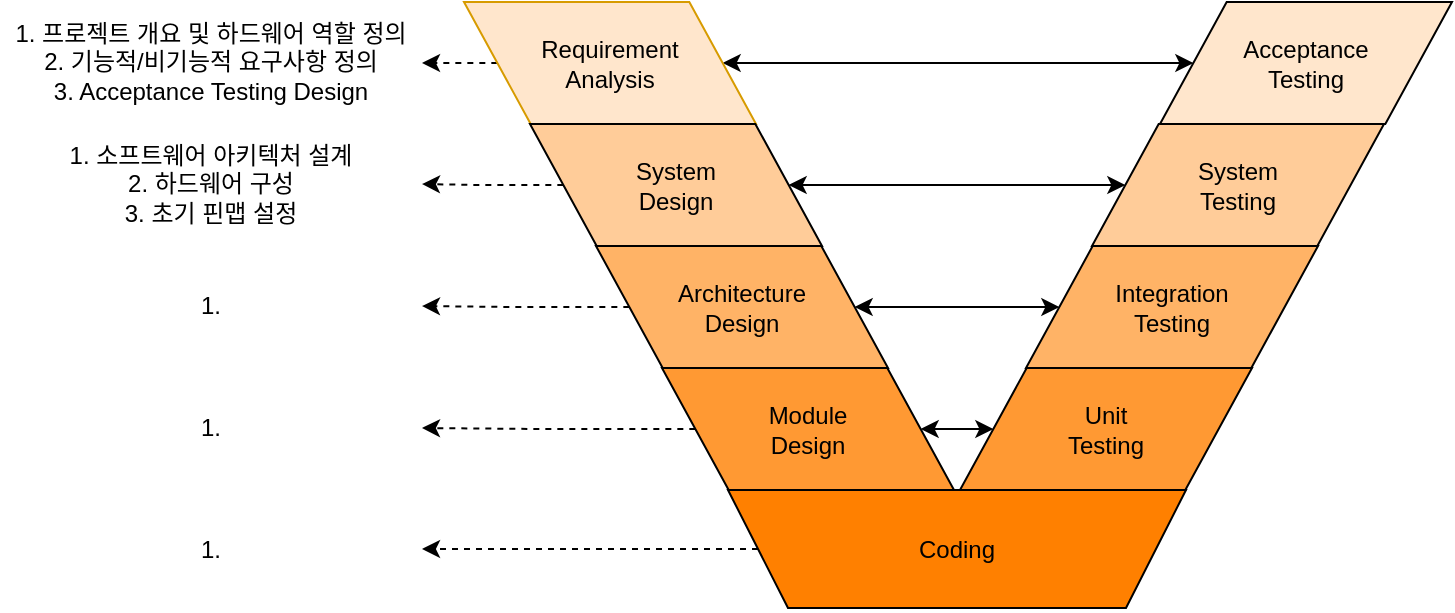 <mxfile version="28.2.1" pages="3">
  <diagram name="v모델" id="16ufaYBo_yKl-DiPfOr0">
    <mxGraphModel dx="1213" dy="730" grid="0" gridSize="10" guides="1" tooltips="1" connect="1" arrows="1" fold="1" page="0" pageScale="1" pageWidth="827" pageHeight="1169" math="0" shadow="0">
      <root>
        <mxCell id="0" />
        <mxCell id="1" parent="0" />
        <mxCell id="3Iya3jBoo4K0vWJCgkIX-1" style="edgeStyle=orthogonalEdgeStyle;rounded=0;orthogonalLoop=1;jettySize=auto;html=1;exitX=0;exitY=0.5;exitDx=0;exitDy=0;entryX=1;entryY=0.5;entryDx=0;entryDy=0;dashed=1;" parent="1" source="3Iya3jBoo4K0vWJCgkIX-3" target="3Iya3jBoo4K0vWJCgkIX-6" edge="1">
          <mxGeometry relative="1" as="geometry" />
        </mxCell>
        <mxCell id="3Iya3jBoo4K0vWJCgkIX-2" style="edgeStyle=orthogonalEdgeStyle;rounded=0;orthogonalLoop=1;jettySize=auto;html=1;exitX=1;exitY=0.5;exitDx=0;exitDy=0;entryX=0;entryY=0.5;entryDx=0;entryDy=0;startArrow=classic;startFill=1;" parent="1" source="3Iya3jBoo4K0vWJCgkIX-3" target="3Iya3jBoo4K0vWJCgkIX-18" edge="1">
          <mxGeometry relative="1" as="geometry" />
        </mxCell>
        <mxCell id="3Iya3jBoo4K0vWJCgkIX-3" value="Requirement&lt;br&gt;Analysis" style="shape=parallelogram;perimeter=parallelogramPerimeter;whiteSpace=wrap;html=1;fixedSize=1;flipH=1;size=33.333;fillColor=#FFE6CC;strokeColor=#d79b00;" parent="1" vertex="1">
          <mxGeometry x="619" y="243" width="146" height="61" as="geometry" />
        </mxCell>
        <mxCell id="3Iya3jBoo4K0vWJCgkIX-4" style="edgeStyle=orthogonalEdgeStyle;rounded=0;orthogonalLoop=1;jettySize=auto;html=1;entryX=1;entryY=0.5;entryDx=0;entryDy=0;exitX=0;exitY=0.5;exitDx=0;exitDy=0;dashed=1;" parent="1" source="3Iya3jBoo4K0vWJCgkIX-17" target="3Iya3jBoo4K0vWJCgkIX-5" edge="1">
          <mxGeometry relative="1" as="geometry">
            <mxPoint x="652" y="338" as="sourcePoint" />
          </mxGeometry>
        </mxCell>
        <mxCell id="3Iya3jBoo4K0vWJCgkIX-5" value="1. 소프트웨어 아키텍처 설계&lt;br&gt;2. 하드웨어 구성&lt;br&gt;3. 초기 핀맵 설정" style="text;html=1;align=center;verticalAlign=middle;whiteSpace=wrap;rounded=0;" parent="1" vertex="1">
          <mxGeometry x="387" y="303" width="211" height="62" as="geometry" />
        </mxCell>
        <mxCell id="3Iya3jBoo4K0vWJCgkIX-6" value="1. 프로젝트 개요 및 하드웨어 역할 정의&lt;br&gt;2. 기능적/비기능적 요구사항 정의&lt;div&gt;3. Acceptance Testing Design&lt;/div&gt;" style="text;html=1;align=center;verticalAlign=middle;whiteSpace=wrap;rounded=0;" parent="1" vertex="1">
          <mxGeometry x="387" y="242" width="211" height="62" as="geometry" />
        </mxCell>
        <mxCell id="3Iya3jBoo4K0vWJCgkIX-7" style="edgeStyle=orthogonalEdgeStyle;rounded=0;orthogonalLoop=1;jettySize=auto;html=1;exitX=0;exitY=0.5;exitDx=0;exitDy=0;entryX=1;entryY=0.5;entryDx=0;entryDy=0;dashed=1;" parent="1" source="3Iya3jBoo4K0vWJCgkIX-8" target="3Iya3jBoo4K0vWJCgkIX-23" edge="1">
          <mxGeometry relative="1" as="geometry" />
        </mxCell>
        <mxCell id="3Iya3jBoo4K0vWJCgkIX-8" value="Coding" style="shape=trapezoid;perimeter=trapezoidPerimeter;whiteSpace=wrap;html=1;fixedSize=1;flipV=1;size=30;fillColor=#FF8000;" parent="1" vertex="1">
          <mxGeometry x="751" y="487" width="229" height="59" as="geometry" />
        </mxCell>
        <mxCell id="3Iya3jBoo4K0vWJCgkIX-9" value="Unit&lt;br&gt;Testing" style="shape=parallelogram;perimeter=parallelogramPerimeter;whiteSpace=wrap;html=1;fixedSize=1;flipH=1;size=33.333;flipV=1;fillColor=#FF9933;" parent="1" vertex="1">
          <mxGeometry x="867" y="426" width="146" height="61" as="geometry" />
        </mxCell>
        <mxCell id="3Iya3jBoo4K0vWJCgkIX-10" style="edgeStyle=orthogonalEdgeStyle;rounded=0;orthogonalLoop=1;jettySize=auto;html=1;exitX=1;exitY=0.5;exitDx=0;exitDy=0;entryX=0;entryY=0.5;entryDx=0;entryDy=0;startArrow=classic;startFill=1;" parent="1" source="3Iya3jBoo4K0vWJCgkIX-12" target="3Iya3jBoo4K0vWJCgkIX-9" edge="1">
          <mxGeometry relative="1" as="geometry" />
        </mxCell>
        <mxCell id="3Iya3jBoo4K0vWJCgkIX-11" style="edgeStyle=orthogonalEdgeStyle;rounded=0;orthogonalLoop=1;jettySize=auto;html=1;exitX=0;exitY=0.5;exitDx=0;exitDy=0;entryX=1;entryY=0.5;entryDx=0;entryDy=0;dashed=1;" parent="1" source="3Iya3jBoo4K0vWJCgkIX-12" target="3Iya3jBoo4K0vWJCgkIX-22" edge="1">
          <mxGeometry relative="1" as="geometry" />
        </mxCell>
        <mxCell id="3Iya3jBoo4K0vWJCgkIX-12" value="Module&lt;br&gt;Design" style="shape=parallelogram;perimeter=parallelogramPerimeter;whiteSpace=wrap;html=1;fixedSize=1;flipH=1;size=33.333;fillColor=#FF9933;" parent="1" vertex="1">
          <mxGeometry x="718" y="426" width="146" height="61" as="geometry" />
        </mxCell>
        <mxCell id="3Iya3jBoo4K0vWJCgkIX-13" style="edgeStyle=orthogonalEdgeStyle;rounded=0;orthogonalLoop=1;jettySize=auto;html=1;exitX=1;exitY=0.5;exitDx=0;exitDy=0;entryX=0;entryY=0.5;entryDx=0;entryDy=0;startArrow=classic;startFill=1;" parent="1" source="3Iya3jBoo4K0vWJCgkIX-15" target="3Iya3jBoo4K0vWJCgkIX-20" edge="1">
          <mxGeometry relative="1" as="geometry" />
        </mxCell>
        <mxCell id="3Iya3jBoo4K0vWJCgkIX-14" style="edgeStyle=orthogonalEdgeStyle;rounded=0;orthogonalLoop=1;jettySize=auto;html=1;exitX=0;exitY=0.5;exitDx=0;exitDy=0;entryX=1;entryY=0.5;entryDx=0;entryDy=0;dashed=1;" parent="1" source="3Iya3jBoo4K0vWJCgkIX-15" target="3Iya3jBoo4K0vWJCgkIX-21" edge="1">
          <mxGeometry relative="1" as="geometry" />
        </mxCell>
        <mxCell id="3Iya3jBoo4K0vWJCgkIX-15" value="Architecture&lt;br&gt;Design" style="shape=parallelogram;perimeter=parallelogramPerimeter;whiteSpace=wrap;html=1;fixedSize=1;flipH=1;size=33.333;fillColor=#FFB366;" parent="1" vertex="1">
          <mxGeometry x="685" y="365" width="146" height="61" as="geometry" />
        </mxCell>
        <mxCell id="3Iya3jBoo4K0vWJCgkIX-16" style="edgeStyle=orthogonalEdgeStyle;rounded=0;orthogonalLoop=1;jettySize=auto;html=1;exitX=1;exitY=0.5;exitDx=0;exitDy=0;entryX=0;entryY=0.5;entryDx=0;entryDy=0;startArrow=classic;startFill=1;" parent="1" source="3Iya3jBoo4K0vWJCgkIX-17" target="3Iya3jBoo4K0vWJCgkIX-19" edge="1">
          <mxGeometry relative="1" as="geometry" />
        </mxCell>
        <mxCell id="3Iya3jBoo4K0vWJCgkIX-17" value="System&lt;br&gt;Design" style="shape=parallelogram;perimeter=parallelogramPerimeter;whiteSpace=wrap;html=1;fixedSize=1;flipH=1;size=33.333;fillColor=#FFCC99;" parent="1" vertex="1">
          <mxGeometry x="652" y="304" width="146" height="61" as="geometry" />
        </mxCell>
        <mxCell id="3Iya3jBoo4K0vWJCgkIX-18" value="Acceptance&lt;br&gt;Testing" style="shape=parallelogram;perimeter=parallelogramPerimeter;whiteSpace=wrap;html=1;fixedSize=1;flipH=1;size=33.333;flipV=1;fillColor=#FFE6CC;" parent="1" vertex="1">
          <mxGeometry x="967" y="243" width="146" height="61" as="geometry" />
        </mxCell>
        <mxCell id="3Iya3jBoo4K0vWJCgkIX-19" value="System&lt;br&gt;Testing" style="shape=parallelogram;perimeter=parallelogramPerimeter;whiteSpace=wrap;html=1;fixedSize=1;flipH=1;size=33.333;flipV=1;fillColor=#FFCC99;" parent="1" vertex="1">
          <mxGeometry x="933" y="304" width="146" height="61" as="geometry" />
        </mxCell>
        <mxCell id="3Iya3jBoo4K0vWJCgkIX-20" value="Integration&lt;br&gt;Testing" style="shape=parallelogram;perimeter=parallelogramPerimeter;whiteSpace=wrap;html=1;fixedSize=1;flipH=1;size=33.333;flipV=1;fillColor=#FFB366;" parent="1" vertex="1">
          <mxGeometry x="900" y="365" width="146" height="61" as="geometry" />
        </mxCell>
        <mxCell id="3Iya3jBoo4K0vWJCgkIX-21" value="1." style="text;html=1;align=center;verticalAlign=middle;whiteSpace=wrap;rounded=0;" parent="1" vertex="1">
          <mxGeometry x="387" y="364" width="211" height="62" as="geometry" />
        </mxCell>
        <mxCell id="3Iya3jBoo4K0vWJCgkIX-22" value="1." style="text;html=1;align=center;verticalAlign=middle;whiteSpace=wrap;rounded=0;" parent="1" vertex="1">
          <mxGeometry x="387" y="425" width="211" height="62" as="geometry" />
        </mxCell>
        <mxCell id="3Iya3jBoo4K0vWJCgkIX-23" value="1." style="text;html=1;align=center;verticalAlign=middle;whiteSpace=wrap;rounded=0;" parent="1" vertex="1">
          <mxGeometry x="387" y="485.5" width="211" height="62" as="geometry" />
        </mxCell>
      </root>
    </mxGraphModel>
  </diagram>
  <diagram id="NSudRIAXjo_OFwlJKpMy" name="sw아키텍처 / hw구성도 / sw계층구조">
    <mxGraphModel dx="2211" dy="1008" grid="0" gridSize="10" guides="1" tooltips="1" connect="1" arrows="1" fold="1" page="0" pageScale="1" pageWidth="827" pageHeight="1169" math="0" shadow="0">
      <root>
        <mxCell id="0" />
        <mxCell id="1" parent="0" />
        <mxCell id="_LuwhrSKU5VuFQVMcmnM-10" value="" style="rounded=0;whiteSpace=wrap;html=1;" parent="1" vertex="1">
          <mxGeometry x="94" y="21.75" width="178" height="83" as="geometry" />
        </mxCell>
        <mxCell id="_LuwhrSKU5VuFQVMcmnM-8" value="" style="rounded=0;whiteSpace=wrap;html=1;" parent="1" vertex="1">
          <mxGeometry x="2" y="-359" width="269" height="371" as="geometry" />
        </mxCell>
        <mxCell id="_LuwhrSKU5VuFQVMcmnM-1" value="" style="rounded=0;whiteSpace=wrap;html=1;" parent="1" vertex="1">
          <mxGeometry x="-331" y="-359" width="324" height="464" as="geometry" />
        </mxCell>
        <mxCell id="_LuwhrSKU5VuFQVMcmnM-2" value="S32K144" style="text;html=1;align=center;verticalAlign=middle;whiteSpace=wrap;rounded=0;" parent="1" vertex="1">
          <mxGeometry x="-331" y="-359" width="60" height="30" as="geometry" />
        </mxCell>
        <mxCell id="_LuwhrSKU5VuFQVMcmnM-31" style="edgeStyle=orthogonalEdgeStyle;rounded=0;orthogonalLoop=1;jettySize=auto;html=1;exitX=1;exitY=0.5;exitDx=0;exitDy=0;" parent="1" source="_LuwhrSKU5VuFQVMcmnM-3" target="_LuwhrSKU5VuFQVMcmnM-27" edge="1">
          <mxGeometry relative="1" as="geometry" />
        </mxCell>
        <mxCell id="ZG7b-ssN1x3RsO-3ipbD-1" style="edgeStyle=orthogonalEdgeStyle;rounded=0;orthogonalLoop=1;jettySize=auto;html=1;exitX=1;exitY=0.5;exitDx=0;exitDy=0;entryX=0;entryY=0.25;entryDx=0;entryDy=0;" edge="1" parent="1" source="_LuwhrSKU5VuFQVMcmnM-3" target="_LuwhrSKU5VuFQVMcmnM-26">
          <mxGeometry relative="1" as="geometry">
            <Array as="points">
              <mxPoint x="-20" y="-310" />
              <mxPoint x="-20" y="-179" />
            </Array>
          </mxGeometry>
        </mxCell>
        <mxCell id="_LuwhrSKU5VuFQVMcmnM-3" value="GPIO Input" style="rounded=0;whiteSpace=wrap;html=1;" parent="1" vertex="1">
          <mxGeometry x="-110" y="-324" width="69" height="28" as="geometry" />
        </mxCell>
        <mxCell id="_LuwhrSKU5VuFQVMcmnM-32" style="edgeStyle=orthogonalEdgeStyle;rounded=0;orthogonalLoop=1;jettySize=auto;html=1;exitX=1;exitY=0.5;exitDx=0;exitDy=0;entryX=0;entryY=0.5;entryDx=0;entryDy=0;" parent="1" source="_LuwhrSKU5VuFQVMcmnM-4" target="_LuwhrSKU5VuFQVMcmnM-21" edge="1">
          <mxGeometry relative="1" as="geometry" />
        </mxCell>
        <mxCell id="_LuwhrSKU5VuFQVMcmnM-4" value="ADC" style="rounded=0;whiteSpace=wrap;html=1;" parent="1" vertex="1">
          <mxGeometry x="-110" y="-279" width="69" height="28" as="geometry" />
        </mxCell>
        <mxCell id="_LuwhrSKU5VuFQVMcmnM-42" style="edgeStyle=orthogonalEdgeStyle;rounded=0;orthogonalLoop=1;jettySize=auto;html=1;exitX=1;exitY=0.5;exitDx=0;exitDy=0;entryX=0;entryY=0.5;entryDx=0;entryDy=0;" parent="1" source="_LuwhrSKU5VuFQVMcmnM-5" target="_LuwhrSKU5VuFQVMcmnM-41" edge="1">
          <mxGeometry relative="1" as="geometry" />
        </mxCell>
        <mxCell id="ZG7b-ssN1x3RsO-3ipbD-6" style="edgeStyle=orthogonalEdgeStyle;rounded=0;orthogonalLoop=1;jettySize=auto;html=1;exitX=1;exitY=0.5;exitDx=0;exitDy=0;entryX=0;entryY=0.5;entryDx=0;entryDy=0;" edge="1" parent="1" source="_LuwhrSKU5VuFQVMcmnM-5" target="ZG7b-ssN1x3RsO-3ipbD-5">
          <mxGeometry relative="1" as="geometry" />
        </mxCell>
        <mxCell id="_LuwhrSKU5VuFQVMcmnM-5" value="FTM" style="rounded=0;whiteSpace=wrap;html=1;" parent="1" vertex="1">
          <mxGeometry x="-217" y="-30.25" width="69" height="28" as="geometry" />
        </mxCell>
        <mxCell id="YoGYRoHf_weOqqP7XCzC-1" style="edgeStyle=orthogonalEdgeStyle;rounded=0;orthogonalLoop=1;jettySize=auto;html=1;exitX=1;exitY=0.5;exitDx=0;exitDy=0;entryX=0;entryY=0.5;entryDx=0;entryDy=0;" parent="1" source="_LuwhrSKU5VuFQVMcmnM-6" target="_LuwhrSKU5VuFQVMcmnM-25" edge="1">
          <mxGeometry relative="1" as="geometry" />
        </mxCell>
        <mxCell id="_LuwhrSKU5VuFQVMcmnM-6" value="LPI2C" style="rounded=0;whiteSpace=wrap;html=1;" parent="1" vertex="1">
          <mxGeometry x="-110" y="-233" width="69" height="28" as="geometry" />
        </mxCell>
        <mxCell id="_LuwhrSKU5VuFQVMcmnM-35" style="edgeStyle=orthogonalEdgeStyle;rounded=0;orthogonalLoop=1;jettySize=auto;html=1;exitX=1;exitY=0.5;exitDx=0;exitDy=0;entryX=0;entryY=0.5;entryDx=0;entryDy=0;startArrow=classic;startFill=1;" parent="1" source="_LuwhrSKU5VuFQVMcmnM-7" target="_LuwhrSKU5VuFQVMcmnM-34" edge="1">
          <mxGeometry relative="1" as="geometry" />
        </mxCell>
        <mxCell id="_LuwhrSKU5VuFQVMcmnM-7" value="FlexCAN" style="rounded=0;whiteSpace=wrap;html=1;" parent="1" vertex="1">
          <mxGeometry x="-110" y="28.75" width="69" height="28" as="geometry" />
        </mxCell>
        <mxCell id="_LuwhrSKU5VuFQVMcmnM-9" value="Sensor &amp;amp; Actuator" style="text;html=1;align=center;verticalAlign=middle;whiteSpace=wrap;rounded=0;" parent="1" vertex="1">
          <mxGeometry x="170" y="-359" width="101" height="30" as="geometry" />
        </mxCell>
        <mxCell id="_LuwhrSKU5VuFQVMcmnM-11" value="Central &lt;br&gt;Control (PC)" style="text;html=1;align=center;verticalAlign=middle;whiteSpace=wrap;rounded=0;" parent="1" vertex="1">
          <mxGeometry x="199" y="22.75" width="72" height="30" as="geometry" />
        </mxCell>
        <mxCell id="_LuwhrSKU5VuFQVMcmnM-12" value="LPUART" style="rounded=0;whiteSpace=wrap;html=1;" parent="1" vertex="1">
          <mxGeometry x="-110" y="66.75" width="69" height="28" as="geometry" />
        </mxCell>
        <mxCell id="_LuwhrSKU5VuFQVMcmnM-14" value="LED" style="rounded=0;whiteSpace=wrap;html=1;" parent="1" vertex="1">
          <mxGeometry x="103" y="-138.25" width="69" height="28" as="geometry" />
        </mxCell>
        <mxCell id="_LuwhrSKU5VuFQVMcmnM-15" value="FND" style="rounded=0;whiteSpace=wrap;html=1;" parent="1" vertex="1">
          <mxGeometry x="103" y="-74.25" width="69" height="28" as="geometry" />
        </mxCell>
        <mxCell id="_LuwhrSKU5VuFQVMcmnM-16" value="DC Motor" style="rounded=0;whiteSpace=wrap;html=1;" parent="1" vertex="1">
          <mxGeometry x="103" y="-106.25" width="69" height="28" as="geometry" />
        </mxCell>
        <mxCell id="_LuwhrSKU5VuFQVMcmnM-17" value="Relay" style="rounded=0;whiteSpace=wrap;html=1;" parent="1" vertex="1">
          <mxGeometry x="175" y="-138.25" width="69" height="28" as="geometry" />
        </mxCell>
        <mxCell id="_LuwhrSKU5VuFQVMcmnM-18" value="Step Motor" style="rounded=0;whiteSpace=wrap;html=1;" parent="1" vertex="1">
          <mxGeometry x="31" y="-106.25" width="69" height="28" as="geometry" />
        </mxCell>
        <mxCell id="_LuwhrSKU5VuFQVMcmnM-19" value="Buzzer" style="rounded=0;whiteSpace=wrap;html=1;" parent="1" vertex="1">
          <mxGeometry x="31" y="-74.25" width="69" height="28" as="geometry" />
        </mxCell>
        <mxCell id="_LuwhrSKU5VuFQVMcmnM-20" value="Piezo" style="rounded=0;whiteSpace=wrap;html=1;" parent="1" vertex="1">
          <mxGeometry x="175" y="-106.25" width="69" height="28" as="geometry" />
        </mxCell>
        <mxCell id="_LuwhrSKU5VuFQVMcmnM-21" value="CDS" style="rounded=0;whiteSpace=wrap;html=1;" parent="1" vertex="1">
          <mxGeometry x="31" y="-279" width="69" height="28" as="geometry" />
        </mxCell>
        <mxCell id="_LuwhrSKU5VuFQVMcmnM-22" value="VR" style="rounded=0;whiteSpace=wrap;html=1;" parent="1" vertex="1">
          <mxGeometry x="103" y="-279" width="69" height="28" as="geometry" />
        </mxCell>
        <mxCell id="_LuwhrSKU5VuFQVMcmnM-23" value="uWave Echo" style="rounded=0;whiteSpace=wrap;html=1;" parent="1" vertex="1">
          <mxGeometry x="103" y="-324" width="69" height="28" as="geometry" />
        </mxCell>
        <mxCell id="_LuwhrSKU5VuFQVMcmnM-24" value="Servo" style="rounded=0;whiteSpace=wrap;html=1;" parent="1" vertex="1">
          <mxGeometry x="103" y="-30.25" width="69" height="28" as="geometry" />
        </mxCell>
        <mxCell id="_LuwhrSKU5VuFQVMcmnM-25" value="OLED" style="rounded=0;whiteSpace=wrap;html=1;" parent="1" vertex="1">
          <mxGeometry x="31" y="-233" width="69" height="28" as="geometry" />
        </mxCell>
        <mxCell id="_LuwhrSKU5VuFQVMcmnM-26" value="Temp/Humi" style="rounded=0;whiteSpace=wrap;html=1;" parent="1" vertex="1">
          <mxGeometry x="31" y="-186.25" width="69" height="28" as="geometry" />
        </mxCell>
        <mxCell id="_LuwhrSKU5VuFQVMcmnM-27" value="Button" style="rounded=0;whiteSpace=wrap;html=1;" parent="1" vertex="1">
          <mxGeometry x="31" y="-324" width="69" height="28" as="geometry" />
        </mxCell>
        <mxCell id="_LuwhrSKU5VuFQVMcmnM-49" style="edgeStyle=orthogonalEdgeStyle;rounded=0;orthogonalLoop=1;jettySize=auto;html=1;entryX=0;entryY=0.5;entryDx=0;entryDy=0;" parent="1" source="_LuwhrSKU5VuFQVMcmnM-28" target="_LuwhrSKU5VuFQVMcmnM-18" edge="1">
          <mxGeometry relative="1" as="geometry" />
        </mxCell>
        <mxCell id="YoGYRoHf_weOqqP7XCzC-2" style="edgeStyle=orthogonalEdgeStyle;rounded=0;orthogonalLoop=1;jettySize=auto;html=1;exitX=1;exitY=0.5;exitDx=0;exitDy=0;entryX=0;entryY=0.75;entryDx=0;entryDy=0;" parent="1" source="_LuwhrSKU5VuFQVMcmnM-28" target="_LuwhrSKU5VuFQVMcmnM-26" edge="1">
          <mxGeometry relative="1" as="geometry">
            <Array as="points">
              <mxPoint x="-20" y="-92" />
              <mxPoint x="-20" y="-165" />
            </Array>
          </mxGeometry>
        </mxCell>
        <mxCell id="_LuwhrSKU5VuFQVMcmnM-28" value="GPIO Output" style="rounded=0;whiteSpace=wrap;html=1;" parent="1" vertex="1">
          <mxGeometry x="-110" y="-106.25" width="69" height="28" as="geometry" />
        </mxCell>
        <mxCell id="_LuwhrSKU5VuFQVMcmnM-30" style="edgeStyle=orthogonalEdgeStyle;rounded=0;orthogonalLoop=1;jettySize=auto;html=1;exitX=1;exitY=0.5;exitDx=0;exitDy=0;entryX=0;entryY=0.5;entryDx=0;entryDy=0;" parent="1" source="_LuwhrSKU5VuFQVMcmnM-29" target="_LuwhrSKU5VuFQVMcmnM-3" edge="1">
          <mxGeometry relative="1" as="geometry" />
        </mxCell>
        <mxCell id="_LuwhrSKU5VuFQVMcmnM-29" value="PORT" style="rounded=0;whiteSpace=wrap;html=1;" parent="1" vertex="1">
          <mxGeometry x="-217" y="-324" width="69" height="28" as="geometry" />
        </mxCell>
        <mxCell id="_LuwhrSKU5VuFQVMcmnM-34" value="CAN Transceiver" style="rounded=0;whiteSpace=wrap;html=1;" parent="1" vertex="1">
          <mxGeometry x="2" y="28.75" width="69" height="28" as="geometry" />
        </mxCell>
        <mxCell id="_LuwhrSKU5VuFQVMcmnM-36" value="Serial Monitor" style="rounded=0;whiteSpace=wrap;html=1;" parent="1" vertex="1">
          <mxGeometry x="116" y="66.75" width="69" height="28" as="geometry" />
        </mxCell>
        <mxCell id="_LuwhrSKU5VuFQVMcmnM-37" style="edgeStyle=orthogonalEdgeStyle;rounded=0;orthogonalLoop=1;jettySize=auto;html=1;exitX=1;exitY=0.5;exitDx=0;exitDy=0;entryX=0;entryY=0.5;entryDx=0;entryDy=0;startArrow=classic;startFill=1;" parent="1" source="_LuwhrSKU5VuFQVMcmnM-12" target="_LuwhrSKU5VuFQVMcmnM-36" edge="1">
          <mxGeometry relative="1" as="geometry">
            <mxPoint x="27" y="117.75" as="sourcePoint" />
            <mxPoint x="94" y="117.75" as="targetPoint" />
          </mxGeometry>
        </mxCell>
        <mxCell id="_LuwhrSKU5VuFQVMcmnM-38" value="RGB LED" style="rounded=0;whiteSpace=wrap;html=1;" parent="1" vertex="1">
          <mxGeometry x="31" y="-138.25" width="69" height="28" as="geometry" />
        </mxCell>
        <mxCell id="_LuwhrSKU5VuFQVMcmnM-40" value="LED 8" style="rounded=0;whiteSpace=wrap;html=1;" parent="1" vertex="1">
          <mxGeometry x="31" y="-30.25" width="69" height="28" as="geometry" />
        </mxCell>
        <mxCell id="_LuwhrSKU5VuFQVMcmnM-43" style="edgeStyle=orthogonalEdgeStyle;rounded=0;orthogonalLoop=1;jettySize=auto;html=1;exitX=1;exitY=0.5;exitDx=0;exitDy=0;entryX=0;entryY=0.5;entryDx=0;entryDy=0;" parent="1" source="_LuwhrSKU5VuFQVMcmnM-41" target="_LuwhrSKU5VuFQVMcmnM-40" edge="1">
          <mxGeometry relative="1" as="geometry" />
        </mxCell>
        <mxCell id="_LuwhrSKU5VuFQVMcmnM-41" value="PWM" style="rounded=0;whiteSpace=wrap;html=1;" parent="1" vertex="1">
          <mxGeometry x="-110" y="-30.25" width="69" height="28" as="geometry" />
        </mxCell>
        <mxCell id="_LuwhrSKU5VuFQVMcmnM-44" value="CAN SW" style="rounded=0;whiteSpace=wrap;html=1;" parent="1" vertex="1">
          <mxGeometry x="116" y="28.75" width="69" height="28" as="geometry" />
        </mxCell>
        <mxCell id="_LuwhrSKU5VuFQVMcmnM-47" style="edgeStyle=orthogonalEdgeStyle;rounded=0;orthogonalLoop=1;jettySize=auto;html=1;exitX=1;exitY=0.5;exitDx=0;exitDy=0;entryX=0;entryY=0.5;entryDx=0;entryDy=0;startArrow=classic;startFill=1;" parent="1" source="_LuwhrSKU5VuFQVMcmnM-34" target="_LuwhrSKU5VuFQVMcmnM-44" edge="1">
          <mxGeometry relative="1" as="geometry">
            <mxPoint x="140" y="120.75" as="sourcePoint" />
            <mxPoint x="207" y="120.75" as="targetPoint" />
          </mxGeometry>
        </mxCell>
        <mxCell id="_LuwhrSKU5VuFQVMcmnM-50" value="CANTask" style="rounded=0;whiteSpace=wrap;html=1;" parent="1" vertex="1">
          <mxGeometry x="-182" y="-167" width="69" height="28" as="geometry" />
        </mxCell>
        <mxCell id="_LuwhrSKU5VuFQVMcmnM-52" style="edgeStyle=orthogonalEdgeStyle;rounded=0;orthogonalLoop=1;jettySize=auto;html=1;exitX=1;exitY=0.5;exitDx=0;exitDy=0;entryX=0;entryY=0.5;entryDx=0;entryDy=0;" parent="1" source="_LuwhrSKU5VuFQVMcmnM-51" target="_LuwhrSKU5VuFQVMcmnM-50" edge="1">
          <mxGeometry relative="1" as="geometry" />
        </mxCell>
        <mxCell id="_LuwhrSKU5VuFQVMcmnM-51" value="LPIT" style="rounded=0;whiteSpace=wrap;html=1;" parent="1" vertex="1">
          <mxGeometry x="-289" y="-167" width="69" height="28" as="geometry" />
        </mxCell>
        <mxCell id="k-0J625jpax5iTcWlHvc-1" value="Main_Control_Task&lt;br&gt;&lt;br&gt;&lt;div style=&quot;text-align: left;&quot;&gt;&lt;span style=&quot;background-color: transparent; color: light-dark(rgb(0, 0, 0), rgb(255, 255, 255));&quot;&gt;- 현재 시스템 모드(모니터링, 수동, 보안) 관리&lt;/span&gt;&lt;/div&gt;&lt;div style=&quot;text-align: left;&quot;&gt;- Command/Sensor 데이터 분석 후 액추에이터 제어 로직 수행&lt;/div&gt;&lt;div style=&quot;text-align: left;&quot;&gt;- 화면에 표시할 데이터 생성&lt;/div&gt;" style="rounded=0;whiteSpace=wrap;html=1;fillColor=#d5e8d4;strokeColor=#82b366;" parent="1" vertex="1">
          <mxGeometry x="-1046" y="-158.25" width="501" height="99" as="geometry" />
        </mxCell>
        <mxCell id="k-0J625jpax5iTcWlHvc-63" style="edgeStyle=orthogonalEdgeStyle;rounded=0;orthogonalLoop=1;jettySize=auto;html=1;exitX=0.5;exitY=1;exitDx=0;exitDy=0;entryX=0.25;entryY=0;entryDx=0;entryDy=0;" parent="1" source="k-0J625jpax5iTcWlHvc-3" target="k-0J625jpax5iTcWlHvc-13" edge="1">
          <mxGeometry relative="1" as="geometry" />
        </mxCell>
        <mxCell id="k-0J625jpax5iTcWlHvc-3" value="Button_Input_Task&lt;br&gt;(Interrupt)" style="rounded=0;whiteSpace=wrap;html=1;fillColor=#dae8fc;strokeColor=#6c8ebf;" parent="1" vertex="1">
          <mxGeometry x="-1046" y="-286.75" width="115" height="54" as="geometry" />
        </mxCell>
        <mxCell id="k-0J625jpax5iTcWlHvc-4" value="Security_Event_Task&lt;br&gt;(Interrupt)" style="rounded=0;whiteSpace=wrap;html=1;fillColor=#dae8fc;strokeColor=#6c8ebf;" parent="1" vertex="1">
          <mxGeometry x="-802" y="-286.75" width="116" height="54.5" as="geometry" />
        </mxCell>
        <mxCell id="k-0J625jpax5iTcWlHvc-60" style="edgeStyle=orthogonalEdgeStyle;rounded=0;orthogonalLoop=1;jettySize=auto;html=1;exitX=0.5;exitY=0;exitDx=0;exitDy=0;entryX=0.5;entryY=1;entryDx=0;entryDy=0;startArrow=classic;startFill=1;endArrow=none;endFill=0;" parent="1" source="k-0J625jpax5iTcWlHvc-5" target="k-0J625jpax5iTcWlHvc-14" edge="1">
          <mxGeometry relative="1" as="geometry" />
        </mxCell>
        <mxCell id="k-0J625jpax5iTcWlHvc-5" value="CAN_Comm_Task&lt;br&gt;(500ms, Interrupt)" style="rounded=0;whiteSpace=wrap;html=1;fillColor=#dae8fc;strokeColor=#6c8ebf;" parent="1" vertex="1">
          <mxGeometry x="-922" y="-286.25" width="112" height="54" as="geometry" />
        </mxCell>
        <mxCell id="k-0J625jpax5iTcWlHvc-67" style="edgeStyle=orthogonalEdgeStyle;rounded=0;orthogonalLoop=1;jettySize=auto;html=1;exitX=0.5;exitY=1;exitDx=0;exitDy=0;entryX=0.5;entryY=0;entryDx=0;entryDy=0;" parent="1" source="k-0J625jpax5iTcWlHvc-6" target="k-0J625jpax5iTcWlHvc-12" edge="1">
          <mxGeometry relative="1" as="geometry" />
        </mxCell>
        <mxCell id="k-0J625jpax5iTcWlHvc-6" value="Sensor_Task&lt;br&gt;(1s, LPIT Trigger)" style="rounded=0;whiteSpace=wrap;html=1;fillColor=#dae8fc;strokeColor=#6c8ebf;" parent="1" vertex="1">
          <mxGeometry x="-676" y="-286.75" width="131.5" height="54.5" as="geometry" />
        </mxCell>
        <mxCell id="k-0J625jpax5iTcWlHvc-7" value="Display_Task&lt;br&gt;(FND, OLED 화면 업데이트)" style="rounded=0;whiteSpace=wrap;html=1;fillColor=#f8cecc;strokeColor=#b85450;" parent="1" vertex="1">
          <mxGeometry x="-1046" y="22.25" width="231" height="35" as="geometry" />
        </mxCell>
        <mxCell id="k-0J625jpax5iTcWlHvc-8" value="Actuator" style="rounded=0;whiteSpace=wrap;html=1;fillColor=#f8cecc;strokeColor=#b85450;" parent="1" vertex="1">
          <mxGeometry x="-696.75" y="22.25" width="79.5" height="35" as="geometry" />
        </mxCell>
        <mxCell id="k-0J625jpax5iTcWlHvc-11" style="edgeStyle=orthogonalEdgeStyle;rounded=0;orthogonalLoop=1;jettySize=auto;html=1;exitX=0.5;exitY=1;exitDx=0;exitDy=0;entryX=0.5;entryY=0;entryDx=0;entryDy=0;" parent="1" source="k-0J625jpax5iTcWlHvc-9" target="k-0J625jpax5iTcWlHvc-8" edge="1">
          <mxGeometry relative="1" as="geometry" />
        </mxCell>
        <mxCell id="k-0J625jpax5iTcWlHvc-9" value="Hardware Abstraction Layer&lt;br&gt;(FTM, GPIO, LPI2C Drivers)" style="rounded=0;whiteSpace=wrap;html=1;fillColor=#f8cecc;strokeColor=#b85450;" parent="1" vertex="1">
          <mxGeometry x="-769" y="-37.75" width="224" height="35.5" as="geometry" />
        </mxCell>
        <mxCell id="k-0J625jpax5iTcWlHvc-12" value="Sensor_Data_Queue" style="rounded=0;whiteSpace=wrap;html=1;fillColor=#fff2cc;strokeColor=#d6b656;" parent="1" vertex="1">
          <mxGeometry x="-676" y="-213.25" width="131.5" height="35" as="geometry" />
        </mxCell>
        <mxCell id="k-0J625jpax5iTcWlHvc-13" value="Command_Queue" style="rounded=0;whiteSpace=wrap;html=1;fillColor=#fff2cc;strokeColor=#d6b656;" parent="1" vertex="1">
          <mxGeometry x="-1046" y="-213.25" width="235" height="35" as="geometry" />
        </mxCell>
        <mxCell id="k-0J625jpax5iTcWlHvc-14" value="External Event" style="rounded=0;whiteSpace=wrap;html=1;fillColor=#dae8fc;strokeColor=#6c8ebf;" parent="1" vertex="1">
          <mxGeometry x="-1046" y="-339.25" width="360" height="31.5" as="geometry" />
        </mxCell>
        <mxCell id="k-0J625jpax5iTcWlHvc-66" style="edgeStyle=orthogonalEdgeStyle;rounded=0;orthogonalLoop=1;jettySize=auto;html=1;exitX=0.5;exitY=1;exitDx=0;exitDy=0;entryX=0.5;entryY=0;entryDx=0;entryDy=0;" parent="1" source="k-0J625jpax5iTcWlHvc-15" target="k-0J625jpax5iTcWlHvc-6" edge="1">
          <mxGeometry relative="1" as="geometry" />
        </mxCell>
        <mxCell id="k-0J625jpax5iTcWlHvc-15" value="Internal Event (LPIT)" style="rounded=0;whiteSpace=wrap;html=1;fillColor=#dae8fc;strokeColor=#6c8ebf;" parent="1" vertex="1">
          <mxGeometry x="-676" y="-339.25" width="131.5" height="32" as="geometry" />
        </mxCell>
        <mxCell id="k-0J625jpax5iTcWlHvc-53" style="edgeStyle=orthogonalEdgeStyle;rounded=0;orthogonalLoop=1;jettySize=auto;html=1;exitX=0.5;exitY=1;exitDx=0;exitDy=0;entryX=0.5;entryY=0;entryDx=0;entryDy=0;" parent="1" source="k-0J625jpax5iTcWlHvc-27" target="k-0J625jpax5iTcWlHvc-7" edge="1">
          <mxGeometry relative="1" as="geometry" />
        </mxCell>
        <mxCell id="k-0J625jpax5iTcWlHvc-27" value="Display_Data_Queue" style="rounded=0;whiteSpace=wrap;html=1;fillColor=#fff2cc;strokeColor=#d6b656;" parent="1" vertex="1">
          <mxGeometry x="-1046" y="-37.75" width="230" height="35" as="geometry" />
        </mxCell>
        <mxCell id="k-0J625jpax5iTcWlHvc-55" style="edgeStyle=orthogonalEdgeStyle;rounded=0;orthogonalLoop=1;jettySize=auto;html=1;exitX=0.5;exitY=0;exitDx=0;exitDy=0;entryX=0.776;entryY=1.008;entryDx=0;entryDy=0;entryPerimeter=0;startArrow=classic;startFill=1;endArrow=none;endFill=0;" parent="1" source="k-0J625jpax5iTcWlHvc-9" target="k-0J625jpax5iTcWlHvc-1" edge="1">
          <mxGeometry relative="1" as="geometry" />
        </mxCell>
        <mxCell id="k-0J625jpax5iTcWlHvc-58" style="edgeStyle=orthogonalEdgeStyle;rounded=0;orthogonalLoop=1;jettySize=auto;html=1;exitX=0.5;exitY=0;exitDx=0;exitDy=0;entryX=0.23;entryY=1.008;entryDx=0;entryDy=0;entryPerimeter=0;startArrow=classic;startFill=1;endArrow=none;endFill=0;" parent="1" source="k-0J625jpax5iTcWlHvc-27" target="k-0J625jpax5iTcWlHvc-1" edge="1">
          <mxGeometry relative="1" as="geometry" />
        </mxCell>
        <mxCell id="k-0J625jpax5iTcWlHvc-59" style="edgeStyle=orthogonalEdgeStyle;rounded=0;orthogonalLoop=1;jettySize=auto;html=1;exitX=0.5;exitY=0;exitDx=0;exitDy=0;entryX=0.159;entryY=1.041;entryDx=0;entryDy=0;entryPerimeter=0;startArrow=classic;startFill=1;endArrow=none;endFill=0;" parent="1" source="k-0J625jpax5iTcWlHvc-3" target="k-0J625jpax5iTcWlHvc-14" edge="1">
          <mxGeometry relative="1" as="geometry" />
        </mxCell>
        <mxCell id="k-0J625jpax5iTcWlHvc-61" style="edgeStyle=orthogonalEdgeStyle;rounded=0;orthogonalLoop=1;jettySize=auto;html=1;exitX=0.5;exitY=0;exitDx=0;exitDy=0;entryX=0.84;entryY=1.024;entryDx=0;entryDy=0;entryPerimeter=0;startArrow=classic;startFill=1;endArrow=none;endFill=0;" parent="1" source="k-0J625jpax5iTcWlHvc-4" target="k-0J625jpax5iTcWlHvc-14" edge="1">
          <mxGeometry relative="1" as="geometry" />
        </mxCell>
        <mxCell id="k-0J625jpax5iTcWlHvc-62" style="edgeStyle=orthogonalEdgeStyle;rounded=0;orthogonalLoop=1;jettySize=auto;html=1;entryX=0.603;entryY=0.001;entryDx=0;entryDy=0;entryPerimeter=0;" parent="1" source="k-0J625jpax5iTcWlHvc-4" target="k-0J625jpax5iTcWlHvc-1" edge="1">
          <mxGeometry relative="1" as="geometry" />
        </mxCell>
        <mxCell id="k-0J625jpax5iTcWlHvc-64" style="edgeStyle=orthogonalEdgeStyle;rounded=0;orthogonalLoop=1;jettySize=auto;html=1;exitX=0.25;exitY=1;exitDx=0;exitDy=0;entryX=0.647;entryY=0.004;entryDx=0;entryDy=0;entryPerimeter=0;" parent="1" source="k-0J625jpax5iTcWlHvc-5" target="k-0J625jpax5iTcWlHvc-13" edge="1">
          <mxGeometry relative="1" as="geometry" />
        </mxCell>
        <mxCell id="k-0J625jpax5iTcWlHvc-65" style="edgeStyle=orthogonalEdgeStyle;rounded=0;orthogonalLoop=1;jettySize=auto;html=1;exitX=0.75;exitY=1;exitDx=0;exitDy=0;entryX=0.415;entryY=0.001;entryDx=0;entryDy=0;entryPerimeter=0;startArrow=classic;startFill=1;endArrow=none;endFill=0;" parent="1" source="k-0J625jpax5iTcWlHvc-5" target="k-0J625jpax5iTcWlHvc-1" edge="1">
          <mxGeometry relative="1" as="geometry" />
        </mxCell>
        <mxCell id="k-0J625jpax5iTcWlHvc-68" style="edgeStyle=orthogonalEdgeStyle;rounded=0;orthogonalLoop=1;jettySize=auto;html=1;exitX=0.5;exitY=1;exitDx=0;exitDy=0;entryX=0.87;entryY=0.001;entryDx=0;entryDy=0;entryPerimeter=0;" parent="1" source="k-0J625jpax5iTcWlHvc-12" target="k-0J625jpax5iTcWlHvc-1" edge="1">
          <mxGeometry relative="1" as="geometry" />
        </mxCell>
        <mxCell id="k-0J625jpax5iTcWlHvc-69" style="edgeStyle=orthogonalEdgeStyle;rounded=0;orthogonalLoop=1;jettySize=auto;html=1;exitX=0.5;exitY=1;exitDx=0;exitDy=0;entryX=0.235;entryY=0.001;entryDx=0;entryDy=0;entryPerimeter=0;" parent="1" source="k-0J625jpax5iTcWlHvc-13" target="k-0J625jpax5iTcWlHvc-1" edge="1">
          <mxGeometry relative="1" as="geometry" />
        </mxCell>
        <mxCell id="gVQcLyC5mKGQX24mzfLa-6" style="edgeStyle=orthogonalEdgeStyle;rounded=0;orthogonalLoop=1;jettySize=auto;html=1;exitX=0.75;exitY=0;exitDx=0;exitDy=0;entryX=0.75;entryY=1;entryDx=0;entryDy=0;" parent="1" source="gVQcLyC5mKGQX24mzfLa-1" target="gVQcLyC5mKGQX24mzfLa-3" edge="1">
          <mxGeometry relative="1" as="geometry" />
        </mxCell>
        <mxCell id="gVQcLyC5mKGQX24mzfLa-1" value="Driver Layer: Peripheral을 직접 제어하는 저수준 함수 제공&lt;br&gt;(drivers/gpio_driver.c, drivers/adc_driver.c, ...)" style="rounded=0;whiteSpace=wrap;html=1;fillColor=#fff2cc;strokeColor=#d6b656;" parent="1" vertex="1">
          <mxGeometry x="-989" y="352" width="397" height="49" as="geometry" />
        </mxCell>
        <mxCell id="WQhLLIanQAvZ0avUKWNo-3" style="edgeStyle=orthogonalEdgeStyle;rounded=0;orthogonalLoop=1;jettySize=auto;html=1;exitX=0.25;exitY=1;exitDx=0;exitDy=0;entryX=0.25;entryY=0;entryDx=0;entryDy=0;" parent="1" source="gVQcLyC5mKGQX24mzfLa-2" target="WQhLLIanQAvZ0avUKWNo-1" edge="1">
          <mxGeometry relative="1" as="geometry" />
        </mxCell>
        <mxCell id="gVQcLyC5mKGQX24mzfLa-2" value="Application Layer: RTOS 태스크의 실제 기능을 구현&lt;br&gt;(sh_tasks.c)" style="rounded=0;whiteSpace=wrap;html=1;fillColor=#d5e8d4;strokeColor=#82b366;" parent="1" vertex="1">
          <mxGeometry x="-989" y="135" width="397" height="49" as="geometry" />
        </mxCell>
        <mxCell id="gVQcLyC5mKGQX24mzfLa-5" style="edgeStyle=orthogonalEdgeStyle;rounded=0;orthogonalLoop=1;jettySize=auto;html=1;exitX=0.25;exitY=1;exitDx=0;exitDy=0;entryX=0.25;entryY=0;entryDx=0;entryDy=0;" parent="1" source="gVQcLyC5mKGQX24mzfLa-3" target="gVQcLyC5mKGQX24mzfLa-1" edge="1">
          <mxGeometry relative="1" as="geometry" />
        </mxCell>
        <mxCell id="WQhLLIanQAvZ0avUKWNo-6" style="edgeStyle=orthogonalEdgeStyle;rounded=0;orthogonalLoop=1;jettySize=auto;html=1;exitX=0.75;exitY=0;exitDx=0;exitDy=0;entryX=0.75;entryY=1;entryDx=0;entryDy=0;" parent="1" source="gVQcLyC5mKGQX24mzfLa-3" target="WQhLLIanQAvZ0avUKWNo-1" edge="1">
          <mxGeometry relative="1" as="geometry" />
        </mxCell>
        <mxCell id="gVQcLyC5mKGQX24mzfLa-3" value="Middleware Layer:&amp;nbsp;&lt;span class=&quot;selected&quot;&gt;RTOS 객체 및 공유 데이터 구조를 정의하고 관리&lt;br&gt;(sh_config.h)&lt;/span&gt;" style="rounded=0;whiteSpace=wrap;html=1;fillColor=#e1d5e7;strokeColor=#9673a6;" parent="1" vertex="1">
          <mxGeometry x="-989" y="281" width="397" height="49" as="geometry" />
        </mxCell>
        <mxCell id="WQhLLIanQAvZ0avUKWNo-5" style="edgeStyle=orthogonalEdgeStyle;rounded=0;orthogonalLoop=1;jettySize=auto;html=1;exitX=0.25;exitY=1;exitDx=0;exitDy=0;entryX=0.25;entryY=0;entryDx=0;entryDy=0;" parent="1" source="WQhLLIanQAvZ0avUKWNo-1" target="gVQcLyC5mKGQX24mzfLa-3" edge="1">
          <mxGeometry relative="1" as="geometry" />
        </mxCell>
        <mxCell id="WQhLLIanQAvZ0avUKWNo-7" style="edgeStyle=orthogonalEdgeStyle;rounded=0;orthogonalLoop=1;jettySize=auto;html=1;exitX=0.75;exitY=0;exitDx=0;exitDy=0;entryX=0.75;entryY=1;entryDx=0;entryDy=0;" parent="1" source="WQhLLIanQAvZ0avUKWNo-1" target="gVQcLyC5mKGQX24mzfLa-2" edge="1">
          <mxGeometry relative="1" as="geometry" />
        </mxCell>
        <mxCell id="WQhLLIanQAvZ0avUKWNo-1" value="Hardware Abstraction Layer: 애플리케이션 동작을 실제 드라이버 호출로 변환(shh_led.c, shh_actuator.c, shh_sensor.c, ...)" style="rounded=0;whiteSpace=wrap;html=1;fillColor=#f8cecc;strokeColor=#b85450;" parent="1" vertex="1">
          <mxGeometry x="-989" y="209" width="397" height="49" as="geometry" />
        </mxCell>
        <mxCell id="ZG7b-ssN1x3RsO-3ipbD-3" value="uWave &lt;br&gt;Trig" style="rounded=0;whiteSpace=wrap;html=1;" vertex="1" parent="1">
          <mxGeometry x="175" y="-74.25" width="69" height="28" as="geometry" />
        </mxCell>
        <mxCell id="ZG7b-ssN1x3RsO-3ipbD-4" value="Interrupt" style="rounded=0;whiteSpace=wrap;html=1;" vertex="1" parent="1">
          <mxGeometry x="-110" y="-167" width="69" height="28" as="geometry" />
        </mxCell>
        <mxCell id="ZG7b-ssN1x3RsO-3ipbD-5" value="Counter" style="rounded=0;whiteSpace=wrap;html=1;" vertex="1" parent="1">
          <mxGeometry x="-110" y="-61" width="69" height="28" as="geometry" />
        </mxCell>
      </root>
    </mxGraphModel>
  </diagram>
  <diagram id="fBEqUol0O_KTGELuO4uB" name="Page-3">
    <mxGraphModel dx="1213" dy="730" grid="1" gridSize="10" guides="1" tooltips="1" connect="1" arrows="1" fold="1" page="1" pageScale="1" pageWidth="827" pageHeight="1169" math="0" shadow="0">
      <root>
        <mxCell id="0" />
        <mxCell id="1" parent="0" />
      </root>
    </mxGraphModel>
  </diagram>
</mxfile>
